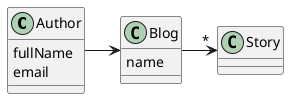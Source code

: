 @startuml
class Author {
  fullName
  email
}

class Blog {
  name
}


class Story {
}


Author -> Blog
Blog -> "*" Story
@enduml
